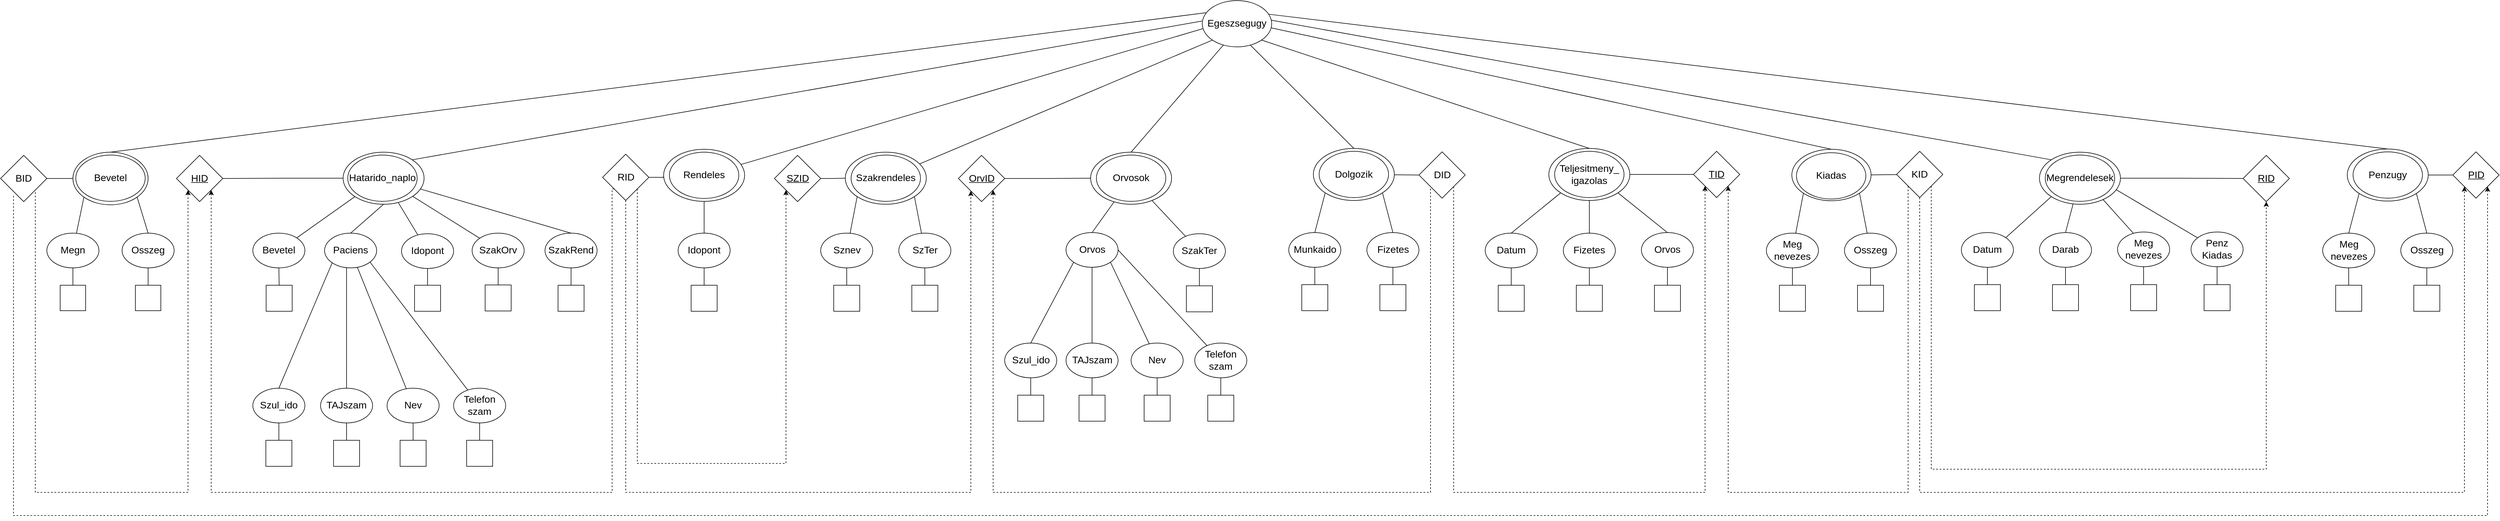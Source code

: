 <mxfile version="20.3.0" type="device"><diagram id="Smz9tntNQR84BxZyddGH" name="1 oldal"><mxGraphModel dx="862" dy="-418" grid="1" gridSize="10" guides="1" tooltips="1" connect="1" arrows="1" fold="1" page="1" pageScale="1" pageWidth="1169" pageHeight="827" math="0" shadow="0"><root><mxCell id="0"/><mxCell id="1" parent="0"/><mxCell id="tDNGY25mIwgMGmnimg-b-38" style="rounded=0;orthogonalLoop=1;jettySize=auto;html=1;exitX=0.052;exitY=0.263;exitDx=0;exitDy=0;fontFamily=Helvetica;fontSize=17;fontColor=default;endArrow=none;endFill=0;entryX=0.5;entryY=0;entryDx=0;entryDy=0;exitPerimeter=0;" parent="1" source="tDNGY25mIwgMGmnimg-b-1" target="tDNGY25mIwgMGmnimg-b-48" edge="1"><mxGeometry relative="1" as="geometry"><mxPoint x="1739" y="2642" as="targetPoint"/></mxGeometry></mxCell><mxCell id="tDNGY25mIwgMGmnimg-b-40" style="rounded=0;orthogonalLoop=1;jettySize=auto;html=1;fontFamily=Helvetica;fontSize=17;fontColor=default;endArrow=none;endFill=0;exitX=0.021;exitY=0.602;exitDx=0;exitDy=0;exitPerimeter=0;" parent="1" source="tDNGY25mIwgMGmnimg-b-1" target="tDNGY25mIwgMGmnimg-b-10" edge="1"><mxGeometry relative="1" as="geometry"><mxPoint x="3290" y="2440" as="sourcePoint"/></mxGeometry></mxCell><mxCell id="tDNGY25mIwgMGmnimg-b-41" style="rounded=0;orthogonalLoop=1;jettySize=auto;html=1;exitX=0;exitY=1;exitDx=0;exitDy=0;fontFamily=Helvetica;fontSize=17;fontColor=default;endArrow=none;endFill=0;" parent="1" source="tDNGY25mIwgMGmnimg-b-1" target="tDNGY25mIwgMGmnimg-b-11" edge="1"><mxGeometry relative="1" as="geometry"/></mxCell><mxCell id="tDNGY25mIwgMGmnimg-b-46" style="rounded=0;orthogonalLoop=1;jettySize=auto;html=1;fontFamily=Helvetica;fontSize=17;fontColor=default;endArrow=none;endFill=0;entryX=0.5;entryY=0;entryDx=0;entryDy=0;exitX=0.667;exitY=0.924;exitDx=0;exitDy=0;exitPerimeter=0;" parent="1" source="tDNGY25mIwgMGmnimg-b-1" target="tDNGY25mIwgMGmnimg-b-44" edge="1"><mxGeometry relative="1" as="geometry"/></mxCell><mxCell id="tDNGY25mIwgMGmnimg-b-50" style="rounded=0;orthogonalLoop=1;jettySize=auto;html=1;exitX=1;exitY=1;exitDx=0;exitDy=0;entryX=0.5;entryY=0;entryDx=0;entryDy=0;fontFamily=Helvetica;fontSize=17;fontColor=default;endArrow=none;endFill=0;" parent="1" source="tDNGY25mIwgMGmnimg-b-1" target="tDNGY25mIwgMGmnimg-b-13" edge="1"><mxGeometry relative="1" as="geometry"/></mxCell><mxCell id="tDNGY25mIwgMGmnimg-b-53" style="rounded=0;orthogonalLoop=1;jettySize=auto;html=1;entryX=0.5;entryY=0;entryDx=0;entryDy=0;fontFamily=Helvetica;fontSize=17;fontColor=default;endArrow=none;endFill=0;exitX=0.997;exitY=0.59;exitDx=0;exitDy=0;exitPerimeter=0;" parent="1" source="tDNGY25mIwgMGmnimg-b-1" target="tDNGY25mIwgMGmnimg-b-51" edge="1"><mxGeometry relative="1" as="geometry"><mxPoint x="3410" y="2440" as="sourcePoint"/></mxGeometry></mxCell><mxCell id="tDNGY25mIwgMGmnimg-b-54" style="rounded=0;orthogonalLoop=1;jettySize=auto;html=1;entryX=0.5;entryY=0;entryDx=0;entryDy=0;fontFamily=Helvetica;fontSize=17;fontColor=default;endArrow=none;endFill=0;exitX=0.949;exitY=0.293;exitDx=0;exitDy=0;exitPerimeter=0;" parent="1" source="tDNGY25mIwgMGmnimg-b-1" target="tDNGY25mIwgMGmnimg-b-14" edge="1"><mxGeometry relative="1" as="geometry"/></mxCell><mxCell id="tDNGY25mIwgMGmnimg-b-1" value="&lt;font style=&quot;font-size: 17px;&quot;&gt;Egeszsegugy&lt;/font&gt;" style="ellipse;whiteSpace=wrap;html=1;" parent="1" vertex="1"><mxGeometry x="3290" y="2390" width="120" height="80" as="geometry"/></mxCell><mxCell id="tDNGY25mIwgMGmnimg-b-16" value="" style="group" parent="1" vertex="1" connectable="0"><mxGeometry x="1804" y="2652" width="140" height="90" as="geometry"/></mxCell><mxCell id="tDNGY25mIwgMGmnimg-b-2" value="&lt;font style=&quot;font-size: 17px;&quot;&gt;Hatarido_naplo&lt;/font&gt;" style="ellipse;whiteSpace=wrap;html=1;" parent="tDNGY25mIwgMGmnimg-b-16" vertex="1"><mxGeometry x="9" y="5" width="120" height="80" as="geometry"/></mxCell><mxCell id="tDNGY25mIwgMGmnimg-b-9" value="" style="ellipse;whiteSpace=wrap;html=1;fontSize=17;fillColor=none;" parent="tDNGY25mIwgMGmnimg-b-16" vertex="1"><mxGeometry x="1" width="140" height="90" as="geometry"/></mxCell><mxCell id="tDNGY25mIwgMGmnimg-b-17" value="" style="group" parent="1" vertex="1" connectable="0"><mxGeometry x="2359" y="2647" width="140" height="90" as="geometry"/></mxCell><mxCell id="tDNGY25mIwgMGmnimg-b-8" value="&lt;font style=&quot;font-size: 17px;&quot;&gt;Rendeles&lt;/font&gt;" style="ellipse;whiteSpace=wrap;html=1;" parent="tDNGY25mIwgMGmnimg-b-17" vertex="1"><mxGeometry x="10" y="5" width="120" height="80" as="geometry"/></mxCell><mxCell id="tDNGY25mIwgMGmnimg-b-10" value="" style="ellipse;whiteSpace=wrap;html=1;fontSize=17;fillColor=none;" parent="tDNGY25mIwgMGmnimg-b-17" vertex="1"><mxGeometry width="140" height="90" as="geometry"/></mxCell><mxCell id="tDNGY25mIwgMGmnimg-b-18" value="" style="group" parent="1" vertex="1" connectable="0"><mxGeometry x="2673" y="2652" width="140" height="90" as="geometry"/></mxCell><mxCell id="tDNGY25mIwgMGmnimg-b-3" value="&lt;font style=&quot;font-size: 17px;&quot;&gt;Szakrendeles&lt;/font&gt;" style="ellipse;whiteSpace=wrap;html=1;" parent="tDNGY25mIwgMGmnimg-b-18" vertex="1"><mxGeometry x="10" y="5" width="120" height="80" as="geometry"/></mxCell><mxCell id="tDNGY25mIwgMGmnimg-b-11" value="" style="ellipse;whiteSpace=wrap;html=1;fontSize=17;fillColor=none;" parent="tDNGY25mIwgMGmnimg-b-18" vertex="1"><mxGeometry width="140" height="90" as="geometry"/></mxCell><mxCell id="tDNGY25mIwgMGmnimg-b-19" value="" style="group" parent="1" vertex="1" connectable="0"><mxGeometry x="3097" y="2652" width="140" height="90" as="geometry"/></mxCell><mxCell id="tDNGY25mIwgMGmnimg-b-4" value="&lt;font style=&quot;font-size: 17px;&quot;&gt;Orvosok&lt;/font&gt;" style="ellipse;whiteSpace=wrap;html=1;" parent="tDNGY25mIwgMGmnimg-b-19" vertex="1"><mxGeometry x="10" y="5" width="120" height="80" as="geometry"/></mxCell><mxCell id="tDNGY25mIwgMGmnimg-b-12" value="" style="ellipse;whiteSpace=wrap;html=1;fontSize=17;fillColor=none;" parent="tDNGY25mIwgMGmnimg-b-19" vertex="1"><mxGeometry width="140" height="90" as="geometry"/></mxCell><mxCell id="tDNGY25mIwgMGmnimg-b-20" value="" style="group" parent="1" vertex="1" connectable="0"><mxGeometry x="3889" y="2645.5" width="140" height="90" as="geometry"/></mxCell><mxCell id="tDNGY25mIwgMGmnimg-b-5" value="&lt;span style=&quot;font-size: 17px;&quot;&gt;Teljesitmeny_&lt;br&gt;igazolas&lt;/span&gt;" style="ellipse;whiteSpace=wrap;html=1;" parent="tDNGY25mIwgMGmnimg-b-20" vertex="1"><mxGeometry x="10" y="5" width="120" height="80" as="geometry"/></mxCell><mxCell id="tDNGY25mIwgMGmnimg-b-13" value="" style="ellipse;whiteSpace=wrap;html=1;fontSize=17;fillColor=none;" parent="tDNGY25mIwgMGmnimg-b-20" vertex="1"><mxGeometry width="140" height="90" as="geometry"/></mxCell><mxCell id="tDNGY25mIwgMGmnimg-b-21" value="" style="group" parent="1" vertex="1" connectable="0"><mxGeometry x="5269" y="2646.5" width="140" height="90" as="geometry"/></mxCell><mxCell id="tDNGY25mIwgMGmnimg-b-6" value="&lt;font style=&quot;font-size: 17px;&quot;&gt;Penzugy&lt;/font&gt;" style="ellipse;whiteSpace=wrap;html=1;" parent="tDNGY25mIwgMGmnimg-b-21" vertex="1"><mxGeometry x="10" y="5" width="120" height="80" as="geometry"/></mxCell><mxCell id="tDNGY25mIwgMGmnimg-b-14" value="" style="ellipse;whiteSpace=wrap;html=1;fontSize=17;fillColor=none;" parent="tDNGY25mIwgMGmnimg-b-21" vertex="1"><mxGeometry width="140" height="90" as="geometry"/></mxCell><mxCell id="tDNGY25mIwgMGmnimg-b-22" value="" style="group" parent="1" vertex="1" connectable="0"><mxGeometry x="4737" y="2652" width="140" height="90" as="geometry"/></mxCell><mxCell id="tDNGY25mIwgMGmnimg-b-7" value="&lt;font style=&quot;font-size: 17px;&quot;&gt;Megrendelesek&lt;br&gt;&lt;/font&gt;" style="ellipse;whiteSpace=wrap;html=1;" parent="tDNGY25mIwgMGmnimg-b-22" vertex="1"><mxGeometry x="10" y="5" width="120" height="80" as="geometry"/></mxCell><mxCell id="tDNGY25mIwgMGmnimg-b-15" value="" style="ellipse;whiteSpace=wrap;html=1;fontSize=17;fillColor=none;" parent="tDNGY25mIwgMGmnimg-b-22" vertex="1"><mxGeometry width="140" height="90" as="geometry"/></mxCell><mxCell id="tDNGY25mIwgMGmnimg-b-45" value="" style="group" parent="1" vertex="1" connectable="0"><mxGeometry x="3482" y="2645.5" width="140" height="90" as="geometry"/></mxCell><mxCell id="tDNGY25mIwgMGmnimg-b-33" value="&lt;font style=&quot;font-size: 17px;&quot;&gt;Dolgozik&lt;/font&gt;" style="ellipse;whiteSpace=wrap;html=1;" parent="tDNGY25mIwgMGmnimg-b-45" vertex="1"><mxGeometry x="10" y="5" width="120" height="80" as="geometry"/></mxCell><mxCell id="tDNGY25mIwgMGmnimg-b-44" value="" style="ellipse;whiteSpace=wrap;html=1;strokeColor=default;fontFamily=Helvetica;fontSize=17;fontColor=default;fillColor=none;" parent="tDNGY25mIwgMGmnimg-b-45" vertex="1"><mxGeometry width="140" height="90" as="geometry"/></mxCell><mxCell id="tDNGY25mIwgMGmnimg-b-77" style="edgeStyle=orthogonalEdgeStyle;rounded=0;orthogonalLoop=1;jettySize=auto;html=1;exitX=0.5;exitY=1;exitDx=0;exitDy=0;fontFamily=Helvetica;fontSize=17;fontColor=default;endArrow=none;endFill=0;" parent="1" source="tDNGY25mIwgMGmnimg-b-47" target="tDNGY25mIwgMGmnimg-b-75" edge="1"><mxGeometry relative="1" as="geometry"/></mxCell><mxCell id="tDNGY25mIwgMGmnimg-b-47" value="&lt;font style=&quot;font-size: 17px;&quot;&gt;Osszeg&lt;br&gt;&lt;/font&gt;" style="ellipse;whiteSpace=wrap;html=1;" parent="1" vertex="1"><mxGeometry x="1423" y="2792" width="90" height="60" as="geometry"/></mxCell><mxCell id="tDNGY25mIwgMGmnimg-b-49" value="" style="group" parent="1" vertex="1" connectable="0"><mxGeometry x="1338" y="2652" width="130" height="91" as="geometry"/></mxCell><mxCell id="tDNGY25mIwgMGmnimg-b-35" value="&lt;font style=&quot;font-size: 17px;&quot;&gt;Bevetel&lt;/font&gt;" style="ellipse;whiteSpace=wrap;html=1;" parent="tDNGY25mIwgMGmnimg-b-49" vertex="1"><mxGeometry x="5" y="5" width="120" height="80" as="geometry"/></mxCell><mxCell id="tDNGY25mIwgMGmnimg-b-48" value="" style="ellipse;whiteSpace=wrap;html=1;strokeColor=default;fontFamily=Helvetica;fontSize=17;fontColor=default;fillColor=none;" parent="tDNGY25mIwgMGmnimg-b-49" vertex="1"><mxGeometry width="130" height="91" as="geometry"/></mxCell><mxCell id="tDNGY25mIwgMGmnimg-b-52" value="" style="group" parent="1" vertex="1" connectable="0"><mxGeometry x="4309" y="2647" width="137" height="89" as="geometry"/></mxCell><mxCell id="tDNGY25mIwgMGmnimg-b-34" value="&lt;font style=&quot;font-size: 17px;&quot;&gt;Kiadas&lt;/font&gt;" style="ellipse;whiteSpace=wrap;html=1;" parent="tDNGY25mIwgMGmnimg-b-52" vertex="1"><mxGeometry x="8" y="6" width="120" height="80" as="geometry"/></mxCell><mxCell id="tDNGY25mIwgMGmnimg-b-51" value="" style="ellipse;whiteSpace=wrap;html=1;strokeColor=default;fontFamily=Helvetica;fontSize=17;fontColor=default;fillColor=none;" parent="tDNGY25mIwgMGmnimg-b-52" vertex="1"><mxGeometry width="137" height="89" as="geometry"/></mxCell><mxCell id="tDNGY25mIwgMGmnimg-b-76" style="edgeStyle=orthogonalEdgeStyle;rounded=0;orthogonalLoop=1;jettySize=auto;html=1;exitX=0.5;exitY=1;exitDx=0;exitDy=0;entryX=0.5;entryY=0;entryDx=0;entryDy=0;fontFamily=Helvetica;fontSize=17;fontColor=default;endArrow=none;endFill=0;" parent="1" source="tDNGY25mIwgMGmnimg-b-56" target="tDNGY25mIwgMGmnimg-b-74" edge="1"><mxGeometry relative="1" as="geometry"/></mxCell><mxCell id="tDNGY25mIwgMGmnimg-b-56" value="&lt;font style=&quot;font-size: 17px;&quot;&gt;Megn&lt;br&gt;&lt;/font&gt;" style="ellipse;whiteSpace=wrap;html=1;" parent="1" vertex="1"><mxGeometry x="1293" y="2792" width="90" height="60" as="geometry"/></mxCell><mxCell id="tDNGY25mIwgMGmnimg-b-221" style="edgeStyle=orthogonalEdgeStyle;rounded=0;orthogonalLoop=1;jettySize=auto;html=1;exitX=0.279;exitY=0.873;exitDx=0;exitDy=0;entryX=1;entryY=1;entryDx=0;entryDy=0;dashed=1;fontFamily=Helvetica;fontSize=17;fontColor=default;endArrow=classic;endFill=1;exitPerimeter=0;" parent="1" source="tDNGY25mIwgMGmnimg-b-58" target="tDNGY25mIwgMGmnimg-b-217" edge="1"><mxGeometry relative="1" as="geometry"><Array as="points"><mxPoint x="1235" y="3280"/><mxPoint x="5512" y="3280"/></Array></mxGeometry></mxCell><mxCell id="tDNGY25mIwgMGmnimg-b-58" value="BID" style="rhombus;whiteSpace=wrap;html=1;strokeColor=default;fontFamily=Helvetica;fontSize=17;fontColor=default;fillColor=default;" parent="1" vertex="1"><mxGeometry x="1213" y="2657.5" width="80" height="80" as="geometry"/></mxCell><mxCell id="tDNGY25mIwgMGmnimg-b-59" style="edgeStyle=orthogonalEdgeStyle;rounded=0;orthogonalLoop=1;jettySize=auto;html=1;exitX=0;exitY=0.5;exitDx=0;exitDy=0;entryX=1;entryY=0.5;entryDx=0;entryDy=0;fontFamily=Helvetica;fontSize=17;fontColor=default;endArrow=none;endFill=0;" parent="1" source="tDNGY25mIwgMGmnimg-b-48" target="tDNGY25mIwgMGmnimg-b-58" edge="1"><mxGeometry relative="1" as="geometry"/></mxCell><mxCell id="tDNGY25mIwgMGmnimg-b-60" style="rounded=0;orthogonalLoop=1;jettySize=auto;html=1;exitX=0;exitY=1;exitDx=0;exitDy=0;fontFamily=Helvetica;fontSize=17;fontColor=default;endArrow=none;endFill=0;" parent="1" source="tDNGY25mIwgMGmnimg-b-48" target="tDNGY25mIwgMGmnimg-b-56" edge="1"><mxGeometry relative="1" as="geometry"/></mxCell><mxCell id="tDNGY25mIwgMGmnimg-b-224" style="edgeStyle=orthogonalEdgeStyle;rounded=0;orthogonalLoop=1;jettySize=auto;html=1;exitX=1;exitY=1;exitDx=0;exitDy=0;entryX=0;entryY=1;entryDx=0;entryDy=0;dashed=1;fontFamily=Helvetica;fontSize=17;fontColor=default;endArrow=none;endFill=0;startArrow=classic;startFill=1;" parent="1" source="tDNGY25mIwgMGmnimg-b-62" target="tDNGY25mIwgMGmnimg-b-103" edge="1"><mxGeometry relative="1" as="geometry"><Array as="points"><mxPoint x="1577" y="3240"/><mxPoint x="2270" y="3240"/><mxPoint x="2270" y="2716"/></Array></mxGeometry></mxCell><mxCell id="tDNGY25mIwgMGmnimg-b-228" style="edgeStyle=orthogonalEdgeStyle;rounded=0;orthogonalLoop=1;jettySize=auto;html=1;exitX=0;exitY=1;exitDx=0;exitDy=0;entryX=1;entryY=1;entryDx=0;entryDy=0;dashed=1;fontFamily=Helvetica;fontSize=17;fontColor=default;endArrow=none;endFill=0;startArrow=classic;startFill=1;" parent="1" source="tDNGY25mIwgMGmnimg-b-62" target="tDNGY25mIwgMGmnimg-b-58" edge="1"><mxGeometry relative="1" as="geometry"><Array as="points"><mxPoint x="1537" y="3240"/><mxPoint x="1273" y="3240"/></Array></mxGeometry></mxCell><mxCell id="tDNGY25mIwgMGmnimg-b-62" value="&lt;u&gt;HID&lt;/u&gt;" style="rhombus;whiteSpace=wrap;html=1;strokeColor=default;fontFamily=Helvetica;fontSize=17;fontColor=default;fillColor=default;" parent="1" vertex="1"><mxGeometry x="1517" y="2657.5" width="80" height="80" as="geometry"/></mxCell><mxCell id="tDNGY25mIwgMGmnimg-b-63" style="edgeStyle=orthogonalEdgeStyle;rounded=0;orthogonalLoop=1;jettySize=auto;html=1;exitX=0;exitY=0.5;exitDx=0;exitDy=0;entryX=1;entryY=0.5;entryDx=0;entryDy=0;fontFamily=Helvetica;fontSize=17;fontColor=default;endArrow=none;endFill=0;" parent="1" source="tDNGY25mIwgMGmnimg-b-9" target="tDNGY25mIwgMGmnimg-b-62" edge="1"><mxGeometry relative="1" as="geometry"/></mxCell><mxCell id="tDNGY25mIwgMGmnimg-b-79" style="edgeStyle=orthogonalEdgeStyle;rounded=0;orthogonalLoop=1;jettySize=auto;html=1;exitX=0.5;exitY=1;exitDx=0;exitDy=0;entryX=0.5;entryY=0;entryDx=0;entryDy=0;fontFamily=Helvetica;fontSize=17;fontColor=default;endArrow=none;endFill=0;" parent="1" source="tDNGY25mIwgMGmnimg-b-64" target="tDNGY25mIwgMGmnimg-b-78" edge="1"><mxGeometry relative="1" as="geometry"/></mxCell><mxCell id="tDNGY25mIwgMGmnimg-b-64" value="&lt;font style=&quot;font-size: 17px;&quot;&gt;Bevetel&lt;br&gt;&lt;/font&gt;" style="ellipse;whiteSpace=wrap;html=1;" parent="1" vertex="1"><mxGeometry x="1649" y="2792" width="90" height="60" as="geometry"/></mxCell><mxCell id="tDNGY25mIwgMGmnimg-b-81" style="rounded=0;orthogonalLoop=1;jettySize=auto;html=1;exitX=0;exitY=1;exitDx=0;exitDy=0;entryX=0.5;entryY=0;entryDx=0;entryDy=0;fontFamily=Helvetica;fontSize=17;fontColor=default;endArrow=none;endFill=0;" parent="1" source="tDNGY25mIwgMGmnimg-b-65" target="tDNGY25mIwgMGmnimg-b-80" edge="1"><mxGeometry relative="1" as="geometry"/></mxCell><mxCell id="tDNGY25mIwgMGmnimg-b-83" style="rounded=0;orthogonalLoop=1;jettySize=auto;html=1;exitX=0.422;exitY=0.977;exitDx=0;exitDy=0;fontFamily=Helvetica;fontSize=17;fontColor=default;endArrow=none;endFill=0;exitPerimeter=0;" parent="1" source="tDNGY25mIwgMGmnimg-b-65" target="tDNGY25mIwgMGmnimg-b-82" edge="1"><mxGeometry relative="1" as="geometry"/></mxCell><mxCell id="tDNGY25mIwgMGmnimg-b-85" style="rounded=0;orthogonalLoop=1;jettySize=auto;html=1;fontFamily=Helvetica;fontSize=17;fontColor=default;endArrow=none;endFill=0;" parent="1" source="tDNGY25mIwgMGmnimg-b-65" target="tDNGY25mIwgMGmnimg-b-84" edge="1"><mxGeometry relative="1" as="geometry"/></mxCell><mxCell id="tDNGY25mIwgMGmnimg-b-87" style="rounded=0;orthogonalLoop=1;jettySize=auto;html=1;fontFamily=Helvetica;fontSize=17;fontColor=default;endArrow=none;endFill=0;" parent="1" target="tDNGY25mIwgMGmnimg-b-86" edge="1"><mxGeometry relative="1" as="geometry"><mxPoint x="1850" y="2840" as="sourcePoint"/></mxGeometry></mxCell><mxCell id="tDNGY25mIwgMGmnimg-b-65" value="&lt;font style=&quot;font-size: 17px;&quot;&gt;Paciens&lt;br&gt;&lt;/font&gt;" style="ellipse;whiteSpace=wrap;html=1;" parent="1" vertex="1"><mxGeometry x="1773" y="2792" width="90" height="60" as="geometry"/></mxCell><mxCell id="tDNGY25mIwgMGmnimg-b-66" value="&lt;font style=&quot;font-size: 17px;&quot;&gt;SzakRend&lt;br&gt;&lt;/font&gt;" style="ellipse;whiteSpace=wrap;html=1;" parent="1" vertex="1"><mxGeometry x="2154" y="2792" width="90" height="60" as="geometry"/></mxCell><mxCell id="tDNGY25mIwgMGmnimg-b-67" value="&lt;font style=&quot;font-size: 17px;&quot;&gt;Idopont&lt;br&gt;&lt;/font&gt;" style="ellipse;whiteSpace=wrap;html=1;" parent="1" vertex="1"><mxGeometry x="1906" y="2793" width="90" height="60" as="geometry"/></mxCell><mxCell id="tDNGY25mIwgMGmnimg-b-68" value="&lt;font style=&quot;font-size: 17px;&quot;&gt;SzakOrv&lt;br&gt;&lt;/font&gt;" style="ellipse;whiteSpace=wrap;html=1;" parent="1" vertex="1"><mxGeometry x="2028" y="2792" width="90" height="60" as="geometry"/></mxCell><mxCell id="tDNGY25mIwgMGmnimg-b-69" style="rounded=0;orthogonalLoop=1;jettySize=auto;html=1;exitX=0;exitY=1;exitDx=0;exitDy=0;fontFamily=Helvetica;fontSize=17;fontColor=default;endArrow=none;endFill=0;" parent="1" source="tDNGY25mIwgMGmnimg-b-9" target="tDNGY25mIwgMGmnimg-b-64" edge="1"><mxGeometry relative="1" as="geometry"/></mxCell><mxCell id="tDNGY25mIwgMGmnimg-b-70" style="rounded=0;orthogonalLoop=1;jettySize=auto;html=1;exitX=0.5;exitY=1;exitDx=0;exitDy=0;entryX=0.5;entryY=0;entryDx=0;entryDy=0;fontFamily=Helvetica;fontSize=17;fontColor=default;endArrow=none;endFill=0;" parent="1" source="tDNGY25mIwgMGmnimg-b-9" target="tDNGY25mIwgMGmnimg-b-65" edge="1"><mxGeometry relative="1" as="geometry"/></mxCell><mxCell id="tDNGY25mIwgMGmnimg-b-71" style="rounded=0;orthogonalLoop=1;jettySize=auto;html=1;fontFamily=Helvetica;fontSize=17;fontColor=default;endArrow=none;endFill=0;" parent="1" source="tDNGY25mIwgMGmnimg-b-9" target="tDNGY25mIwgMGmnimg-b-67" edge="1"><mxGeometry relative="1" as="geometry"><mxPoint x="1930" y="2790" as="targetPoint"/></mxGeometry></mxCell><mxCell id="tDNGY25mIwgMGmnimg-b-72" style="rounded=0;orthogonalLoop=1;jettySize=auto;html=1;entryX=0;entryY=0;entryDx=0;entryDy=0;fontFamily=Helvetica;fontSize=17;fontColor=default;endArrow=none;endFill=0;" parent="1" source="tDNGY25mIwgMGmnimg-b-9" target="tDNGY25mIwgMGmnimg-b-68" edge="1"><mxGeometry relative="1" as="geometry"><mxPoint x="1940" y="2720" as="sourcePoint"/></mxGeometry></mxCell><mxCell id="tDNGY25mIwgMGmnimg-b-73" style="rounded=0;orthogonalLoop=1;jettySize=auto;html=1;entryX=0.5;entryY=0;entryDx=0;entryDy=0;fontFamily=Helvetica;fontSize=17;fontColor=default;endArrow=none;endFill=0;" parent="1" source="tDNGY25mIwgMGmnimg-b-9" target="tDNGY25mIwgMGmnimg-b-66" edge="1"><mxGeometry relative="1" as="geometry"/></mxCell><mxCell id="tDNGY25mIwgMGmnimg-b-74" value="" style="whiteSpace=wrap;html=1;aspect=fixed;strokeColor=default;fontFamily=Helvetica;fontSize=17;fontColor=default;fillColor=default;" parent="1" vertex="1"><mxGeometry x="1316" y="2882" width="44" height="44" as="geometry"/></mxCell><mxCell id="tDNGY25mIwgMGmnimg-b-75" value="" style="whiteSpace=wrap;html=1;aspect=fixed;strokeColor=default;fontFamily=Helvetica;fontSize=17;fontColor=default;fillColor=default;" parent="1" vertex="1"><mxGeometry x="1446" y="2882" width="44" height="44" as="geometry"/></mxCell><mxCell id="tDNGY25mIwgMGmnimg-b-78" value="" style="whiteSpace=wrap;html=1;aspect=fixed;strokeColor=default;fontFamily=Helvetica;fontSize=17;fontColor=default;fillColor=default;" parent="1" vertex="1"><mxGeometry x="1672" y="2882" width="45" height="45" as="geometry"/></mxCell><mxCell id="tDNGY25mIwgMGmnimg-b-89" style="edgeStyle=orthogonalEdgeStyle;rounded=0;orthogonalLoop=1;jettySize=auto;html=1;exitX=0.5;exitY=1;exitDx=0;exitDy=0;fontFamily=Helvetica;fontSize=17;fontColor=default;endArrow=none;endFill=0;" parent="1" source="tDNGY25mIwgMGmnimg-b-80" target="tDNGY25mIwgMGmnimg-b-88" edge="1"><mxGeometry relative="1" as="geometry"/></mxCell><mxCell id="tDNGY25mIwgMGmnimg-b-80" value="&lt;font style=&quot;font-size: 17px;&quot;&gt;Szul_ido&lt;br&gt;&lt;/font&gt;" style="ellipse;whiteSpace=wrap;html=1;" parent="1" vertex="1"><mxGeometry x="1649" y="3060" width="90" height="60" as="geometry"/></mxCell><mxCell id="tDNGY25mIwgMGmnimg-b-91" style="edgeStyle=orthogonalEdgeStyle;rounded=0;orthogonalLoop=1;jettySize=auto;html=1;exitX=0.5;exitY=1;exitDx=0;exitDy=0;entryX=0.5;entryY=0;entryDx=0;entryDy=0;fontFamily=Helvetica;fontSize=17;fontColor=default;endArrow=none;endFill=0;" parent="1" source="tDNGY25mIwgMGmnimg-b-82" target="tDNGY25mIwgMGmnimg-b-90" edge="1"><mxGeometry relative="1" as="geometry"/></mxCell><mxCell id="tDNGY25mIwgMGmnimg-b-82" value="&lt;font style=&quot;font-size: 17px;&quot;&gt;TAJszam&lt;br&gt;&lt;/font&gt;" style="ellipse;whiteSpace=wrap;html=1;" parent="1" vertex="1"><mxGeometry x="1766" y="3060" width="90" height="60" as="geometry"/></mxCell><mxCell id="tDNGY25mIwgMGmnimg-b-84" value="&lt;font style=&quot;font-size: 17px;&quot;&gt;Nev&lt;br&gt;&lt;/font&gt;" style="ellipse;whiteSpace=wrap;html=1;" parent="1" vertex="1"><mxGeometry x="1881" y="3060" width="90" height="60" as="geometry"/></mxCell><mxCell id="tDNGY25mIwgMGmnimg-b-86" value="&lt;font style=&quot;font-size: 17px;&quot;&gt;Telefon&lt;br&gt;szam&lt;br&gt;&lt;/font&gt;" style="ellipse;whiteSpace=wrap;html=1;" parent="1" vertex="1"><mxGeometry x="1996" y="3060" width="90" height="60" as="geometry"/></mxCell><mxCell id="tDNGY25mIwgMGmnimg-b-88" value="" style="whiteSpace=wrap;html=1;aspect=fixed;strokeColor=default;fontFamily=Helvetica;fontSize=17;fontColor=default;fillColor=default;" parent="1" vertex="1"><mxGeometry x="1671.5" y="3150" width="45" height="45" as="geometry"/></mxCell><mxCell id="tDNGY25mIwgMGmnimg-b-90" value="" style="whiteSpace=wrap;html=1;aspect=fixed;strokeColor=default;fontFamily=Helvetica;fontSize=17;fontColor=default;fillColor=default;" parent="1" vertex="1"><mxGeometry x="1788.5" y="3150" width="45" height="45" as="geometry"/></mxCell><mxCell id="tDNGY25mIwgMGmnimg-b-93" style="edgeStyle=orthogonalEdgeStyle;rounded=0;orthogonalLoop=1;jettySize=auto;html=1;entryX=0.5;entryY=1;entryDx=0;entryDy=0;fontFamily=Helvetica;fontSize=17;fontColor=default;endArrow=none;endFill=0;" parent="1" source="tDNGY25mIwgMGmnimg-b-92" target="tDNGY25mIwgMGmnimg-b-84" edge="1"><mxGeometry relative="1" as="geometry"/></mxCell><mxCell id="tDNGY25mIwgMGmnimg-b-92" value="" style="whiteSpace=wrap;html=1;aspect=fixed;strokeColor=default;fontFamily=Helvetica;fontSize=17;fontColor=default;fillColor=default;" parent="1" vertex="1"><mxGeometry x="1903.5" y="3150" width="45" height="45" as="geometry"/></mxCell><mxCell id="tDNGY25mIwgMGmnimg-b-95" style="edgeStyle=orthogonalEdgeStyle;rounded=0;orthogonalLoop=1;jettySize=auto;html=1;entryX=0.5;entryY=1;entryDx=0;entryDy=0;fontFamily=Helvetica;fontSize=17;fontColor=default;endArrow=none;endFill=0;" parent="1" source="tDNGY25mIwgMGmnimg-b-94" target="tDNGY25mIwgMGmnimg-b-86" edge="1"><mxGeometry relative="1" as="geometry"/></mxCell><mxCell id="tDNGY25mIwgMGmnimg-b-94" value="" style="whiteSpace=wrap;html=1;aspect=fixed;strokeColor=default;fontFamily=Helvetica;fontSize=17;fontColor=default;fillColor=default;" parent="1" vertex="1"><mxGeometry x="2018.5" y="3150" width="45" height="45" as="geometry"/></mxCell><mxCell id="tDNGY25mIwgMGmnimg-b-97" style="edgeStyle=orthogonalEdgeStyle;rounded=0;orthogonalLoop=1;jettySize=auto;html=1;fontFamily=Helvetica;fontSize=17;fontColor=default;endArrow=none;endFill=0;" parent="1" source="tDNGY25mIwgMGmnimg-b-96" target="tDNGY25mIwgMGmnimg-b-67" edge="1"><mxGeometry relative="1" as="geometry"/></mxCell><mxCell id="tDNGY25mIwgMGmnimg-b-96" value="" style="whiteSpace=wrap;html=1;aspect=fixed;strokeColor=default;fontFamily=Helvetica;fontSize=17;fontColor=default;fillColor=default;" parent="1" vertex="1"><mxGeometry x="1928.5" y="2882" width="45" height="45" as="geometry"/></mxCell><mxCell id="tDNGY25mIwgMGmnimg-b-99" style="edgeStyle=orthogonalEdgeStyle;rounded=0;orthogonalLoop=1;jettySize=auto;html=1;fontFamily=Helvetica;fontSize=17;fontColor=default;endArrow=none;endFill=0;" parent="1" source="tDNGY25mIwgMGmnimg-b-98" target="tDNGY25mIwgMGmnimg-b-68" edge="1"><mxGeometry relative="1" as="geometry"/></mxCell><mxCell id="tDNGY25mIwgMGmnimg-b-98" value="" style="whiteSpace=wrap;html=1;aspect=fixed;strokeColor=default;fontFamily=Helvetica;fontSize=17;fontColor=default;fillColor=default;" parent="1" vertex="1"><mxGeometry x="2050.5" y="2881.5" width="45" height="45" as="geometry"/></mxCell><mxCell id="tDNGY25mIwgMGmnimg-b-101" style="edgeStyle=orthogonalEdgeStyle;rounded=0;orthogonalLoop=1;jettySize=auto;html=1;fontFamily=Helvetica;fontSize=17;fontColor=default;endArrow=none;endFill=0;" parent="1" source="tDNGY25mIwgMGmnimg-b-100" target="tDNGY25mIwgMGmnimg-b-66" edge="1"><mxGeometry relative="1" as="geometry"/></mxCell><mxCell id="tDNGY25mIwgMGmnimg-b-100" value="" style="whiteSpace=wrap;html=1;aspect=fixed;strokeColor=default;fontFamily=Helvetica;fontSize=17;fontColor=default;fillColor=default;" parent="1" vertex="1"><mxGeometry x="2176.5" y="2882" width="45" height="45" as="geometry"/></mxCell><mxCell id="tDNGY25mIwgMGmnimg-b-106" style="edgeStyle=orthogonalEdgeStyle;rounded=0;orthogonalLoop=1;jettySize=auto;html=1;exitX=1;exitY=0.5;exitDx=0;exitDy=0;entryX=0;entryY=0.5;entryDx=0;entryDy=0;fontFamily=Helvetica;fontSize=17;fontColor=default;endArrow=none;endFill=0;" parent="1" source="tDNGY25mIwgMGmnimg-b-103" target="tDNGY25mIwgMGmnimg-b-10" edge="1"><mxGeometry relative="1" as="geometry"/></mxCell><mxCell id="tDNGY25mIwgMGmnimg-b-225" style="edgeStyle=orthogonalEdgeStyle;rounded=0;orthogonalLoop=1;jettySize=auto;html=1;exitX=1;exitY=1;exitDx=0;exitDy=0;entryX=0;entryY=1;entryDx=0;entryDy=0;dashed=1;fontFamily=Helvetica;fontSize=17;fontColor=default;endArrow=classic;endFill=1;" parent="1" source="tDNGY25mIwgMGmnimg-b-103" target="tDNGY25mIwgMGmnimg-b-109" edge="1"><mxGeometry relative="1" as="geometry"><Array as="points"><mxPoint x="2314" y="3190"/><mxPoint x="2571" y="3190"/></Array></mxGeometry></mxCell><mxCell id="tDNGY25mIwgMGmnimg-b-231" style="edgeStyle=orthogonalEdgeStyle;rounded=0;orthogonalLoop=1;jettySize=auto;html=1;exitX=0.5;exitY=1;exitDx=0;exitDy=0;dashed=1;fontFamily=Helvetica;fontSize=17;fontColor=default;startArrow=none;startFill=0;endArrow=classic;endFill=1;" parent="1" source="tDNGY25mIwgMGmnimg-b-103" target="tDNGY25mIwgMGmnimg-b-124" edge="1"><mxGeometry relative="1" as="geometry"><Array as="points"><mxPoint x="2294" y="3240"/><mxPoint x="2890" y="3240"/></Array><mxPoint x="2890" y="2730" as="targetPoint"/></mxGeometry></mxCell><mxCell id="tDNGY25mIwgMGmnimg-b-103" value="RID" style="rhombus;whiteSpace=wrap;html=1;strokeColor=default;fontFamily=Helvetica;fontSize=17;fontColor=default;fillColor=default;" parent="1" vertex="1"><mxGeometry x="2253.5" y="2655.5" width="80" height="80" as="geometry"/></mxCell><mxCell id="tDNGY25mIwgMGmnimg-b-108" style="edgeStyle=orthogonalEdgeStyle;rounded=0;orthogonalLoop=1;jettySize=auto;html=1;entryX=0.5;entryY=1;entryDx=0;entryDy=0;fontFamily=Helvetica;fontSize=17;fontColor=default;endArrow=none;endFill=0;" parent="1" source="tDNGY25mIwgMGmnimg-b-107" target="tDNGY25mIwgMGmnimg-b-10" edge="1"><mxGeometry relative="1" as="geometry"/></mxCell><mxCell id="tDNGY25mIwgMGmnimg-b-107" value="&lt;font style=&quot;font-size: 17px;&quot;&gt;Idopont&lt;br&gt;&lt;/font&gt;" style="ellipse;whiteSpace=wrap;html=1;" parent="1" vertex="1"><mxGeometry x="2384" y="2792" width="90" height="60" as="geometry"/></mxCell><mxCell id="tDNGY25mIwgMGmnimg-b-110" style="edgeStyle=orthogonalEdgeStyle;rounded=0;orthogonalLoop=1;jettySize=auto;html=1;exitX=1;exitY=0.5;exitDx=0;exitDy=0;fontFamily=Helvetica;fontSize=17;fontColor=default;endArrow=none;endFill=0;" parent="1" source="tDNGY25mIwgMGmnimg-b-109" target="tDNGY25mIwgMGmnimg-b-11" edge="1"><mxGeometry relative="1" as="geometry"/></mxCell><mxCell id="tDNGY25mIwgMGmnimg-b-109" value="&lt;u&gt;SZID&lt;/u&gt;" style="rhombus;whiteSpace=wrap;html=1;strokeColor=default;fontFamily=Helvetica;fontSize=17;fontColor=default;fillColor=default;" parent="1" vertex="1"><mxGeometry x="2550.5" y="2657.5" width="80" height="80" as="geometry"/></mxCell><mxCell id="tDNGY25mIwgMGmnimg-b-112" style="edgeStyle=orthogonalEdgeStyle;rounded=0;orthogonalLoop=1;jettySize=auto;html=1;fontFamily=Helvetica;fontSize=17;fontColor=default;endArrow=none;endFill=0;" parent="1" source="tDNGY25mIwgMGmnimg-b-111" target="tDNGY25mIwgMGmnimg-b-107" edge="1"><mxGeometry relative="1" as="geometry"/></mxCell><mxCell id="tDNGY25mIwgMGmnimg-b-111" value="" style="whiteSpace=wrap;html=1;aspect=fixed;strokeColor=default;fontFamily=Helvetica;fontSize=17;fontColor=default;fillColor=default;" parent="1" vertex="1"><mxGeometry x="2406.5" y="2882" width="45" height="45" as="geometry"/></mxCell><mxCell id="tDNGY25mIwgMGmnimg-b-113" value="&lt;font style=&quot;font-size: 17px;&quot;&gt;Sznev&lt;br&gt;&lt;/font&gt;" style="ellipse;whiteSpace=wrap;html=1;" parent="1" vertex="1"><mxGeometry x="2630.5" y="2792" width="90" height="60" as="geometry"/></mxCell><mxCell id="tDNGY25mIwgMGmnimg-b-114" style="edgeStyle=orthogonalEdgeStyle;rounded=0;orthogonalLoop=1;jettySize=auto;html=1;fontFamily=Helvetica;fontSize=17;fontColor=default;endArrow=none;endFill=0;" parent="1" source="tDNGY25mIwgMGmnimg-b-115" target="tDNGY25mIwgMGmnimg-b-113" edge="1"><mxGeometry relative="1" as="geometry"/></mxCell><mxCell id="tDNGY25mIwgMGmnimg-b-115" value="" style="whiteSpace=wrap;html=1;aspect=fixed;strokeColor=default;fontFamily=Helvetica;fontSize=17;fontColor=default;fillColor=default;" parent="1" vertex="1"><mxGeometry x="2653" y="2882" width="45" height="45" as="geometry"/></mxCell><mxCell id="tDNGY25mIwgMGmnimg-b-116" value="&lt;font style=&quot;font-size: 17px;&quot;&gt;SzTer&lt;br&gt;&lt;/font&gt;" style="ellipse;whiteSpace=wrap;html=1;" parent="1" vertex="1"><mxGeometry x="2765.5" y="2792" width="90" height="60" as="geometry"/></mxCell><mxCell id="tDNGY25mIwgMGmnimg-b-117" style="edgeStyle=orthogonalEdgeStyle;rounded=0;orthogonalLoop=1;jettySize=auto;html=1;fontFamily=Helvetica;fontSize=17;fontColor=default;endArrow=none;endFill=0;" parent="1" source="tDNGY25mIwgMGmnimg-b-118" target="tDNGY25mIwgMGmnimg-b-116" edge="1"><mxGeometry relative="1" as="geometry"/></mxCell><mxCell id="tDNGY25mIwgMGmnimg-b-118" value="" style="whiteSpace=wrap;html=1;aspect=fixed;strokeColor=default;fontFamily=Helvetica;fontSize=17;fontColor=default;fillColor=default;" parent="1" vertex="1"><mxGeometry x="2788" y="2882" width="45" height="45" as="geometry"/></mxCell><mxCell id="tDNGY25mIwgMGmnimg-b-122" style="rounded=0;orthogonalLoop=1;jettySize=auto;html=1;exitX=0;exitY=1;exitDx=0;exitDy=0;fontFamily=Helvetica;fontSize=17;fontColor=default;endArrow=none;endFill=0;" parent="1" source="tDNGY25mIwgMGmnimg-b-11" target="tDNGY25mIwgMGmnimg-b-113" edge="1"><mxGeometry relative="1" as="geometry"/></mxCell><mxCell id="tDNGY25mIwgMGmnimg-b-123" style="rounded=0;orthogonalLoop=1;jettySize=auto;html=1;exitX=1;exitY=1;exitDx=0;exitDy=0;fontFamily=Helvetica;fontSize=17;fontColor=default;endArrow=none;endFill=0;" parent="1" source="tDNGY25mIwgMGmnimg-b-11" target="tDNGY25mIwgMGmnimg-b-116" edge="1"><mxGeometry relative="1" as="geometry"/></mxCell><mxCell id="tDNGY25mIwgMGmnimg-b-126" style="edgeStyle=orthogonalEdgeStyle;rounded=0;orthogonalLoop=1;jettySize=auto;html=1;entryX=0;entryY=0.5;entryDx=0;entryDy=0;fontFamily=Helvetica;fontSize=17;fontColor=default;endArrow=none;endFill=0;" parent="1" source="tDNGY25mIwgMGmnimg-b-124" target="tDNGY25mIwgMGmnimg-b-12" edge="1"><mxGeometry relative="1" as="geometry"/></mxCell><mxCell id="tDNGY25mIwgMGmnimg-b-226" style="edgeStyle=orthogonalEdgeStyle;rounded=0;orthogonalLoop=1;jettySize=auto;html=1;exitX=1;exitY=1;exitDx=0;exitDy=0;entryX=0;entryY=1;entryDx=0;entryDy=0;dashed=1;fontFamily=Helvetica;fontSize=17;fontColor=default;endArrow=none;endFill=0;startArrow=classic;startFill=1;" parent="1" source="tDNGY25mIwgMGmnimg-b-124" target="tDNGY25mIwgMGmnimg-b-154" edge="1"><mxGeometry relative="1" as="geometry"><Array as="points"><mxPoint x="2929" y="3240"/><mxPoint x="3685" y="3240"/></Array></mxGeometry></mxCell><mxCell id="tDNGY25mIwgMGmnimg-b-124" value="&lt;u&gt;OrvID&lt;/u&gt;" style="rhombus;whiteSpace=wrap;html=1;strokeColor=default;fontFamily=Helvetica;fontSize=17;fontColor=default;fillColor=default;" parent="1" vertex="1"><mxGeometry x="2868.5" y="2657.5" width="80" height="80" as="geometry"/></mxCell><mxCell id="tDNGY25mIwgMGmnimg-b-148" style="rounded=0;orthogonalLoop=1;jettySize=auto;html=1;exitX=0.5;exitY=1;exitDx=0;exitDy=0;fontFamily=Helvetica;fontSize=17;fontColor=default;endArrow=none;endFill=0;" parent="1" source="tDNGY25mIwgMGmnimg-b-127" target="tDNGY25mIwgMGmnimg-b-138" edge="1"><mxGeometry relative="1" as="geometry"/></mxCell><mxCell id="tDNGY25mIwgMGmnimg-b-149" style="rounded=0;orthogonalLoop=1;jettySize=auto;html=1;exitX=1;exitY=1;exitDx=0;exitDy=0;fontFamily=Helvetica;fontSize=17;fontColor=default;endArrow=none;endFill=0;" parent="1" source="tDNGY25mIwgMGmnimg-b-127" target="tDNGY25mIwgMGmnimg-b-139" edge="1"><mxGeometry relative="1" as="geometry"/></mxCell><mxCell id="tDNGY25mIwgMGmnimg-b-151" style="rounded=0;orthogonalLoop=1;jettySize=auto;html=1;exitX=1;exitY=0.5;exitDx=0;exitDy=0;fontFamily=Helvetica;fontSize=17;fontColor=default;endArrow=none;endFill=0;" parent="1" source="tDNGY25mIwgMGmnimg-b-127" target="tDNGY25mIwgMGmnimg-b-140" edge="1"><mxGeometry relative="1" as="geometry"/></mxCell><mxCell id="tDNGY25mIwgMGmnimg-b-152" style="rounded=0;orthogonalLoop=1;jettySize=auto;html=1;exitX=0;exitY=1;exitDx=0;exitDy=0;entryX=0.5;entryY=0;entryDx=0;entryDy=0;fontFamily=Helvetica;fontSize=17;fontColor=default;endArrow=none;endFill=0;" parent="1" source="tDNGY25mIwgMGmnimg-b-127" target="tDNGY25mIwgMGmnimg-b-136" edge="1"><mxGeometry relative="1" as="geometry"/></mxCell><mxCell id="tDNGY25mIwgMGmnimg-b-127" value="&lt;font style=&quot;font-size: 17px;&quot;&gt;Orvos&lt;br&gt;&lt;/font&gt;" style="ellipse;whiteSpace=wrap;html=1;" parent="1" vertex="1"><mxGeometry x="3054.5" y="2791" width="90" height="60" as="geometry"/></mxCell><mxCell id="tDNGY25mIwgMGmnimg-b-130" value="&lt;font style=&quot;font-size: 17px;&quot;&gt;SzakTer&lt;br&gt;&lt;/font&gt;" style="ellipse;whiteSpace=wrap;html=1;" parent="1" vertex="1"><mxGeometry x="3240" y="2793" width="90" height="60" as="geometry"/></mxCell><mxCell id="tDNGY25mIwgMGmnimg-b-131" style="edgeStyle=orthogonalEdgeStyle;rounded=0;orthogonalLoop=1;jettySize=auto;html=1;fontFamily=Helvetica;fontSize=17;fontColor=default;endArrow=none;endFill=0;" parent="1" source="tDNGY25mIwgMGmnimg-b-132" target="tDNGY25mIwgMGmnimg-b-130" edge="1"><mxGeometry relative="1" as="geometry"/></mxCell><mxCell id="tDNGY25mIwgMGmnimg-b-132" value="" style="whiteSpace=wrap;html=1;aspect=fixed;strokeColor=default;fontFamily=Helvetica;fontSize=17;fontColor=default;fillColor=default;" parent="1" vertex="1"><mxGeometry x="3262.5" y="2883" width="45" height="45" as="geometry"/></mxCell><mxCell id="tDNGY25mIwgMGmnimg-b-133" style="rounded=0;orthogonalLoop=1;jettySize=auto;html=1;entryX=0.5;entryY=0;entryDx=0;entryDy=0;fontFamily=Helvetica;fontSize=17;fontColor=default;endArrow=none;endFill=0;" parent="1" source="tDNGY25mIwgMGmnimg-b-12" target="tDNGY25mIwgMGmnimg-b-127" edge="1"><mxGeometry relative="1" as="geometry"/></mxCell><mxCell id="tDNGY25mIwgMGmnimg-b-134" style="rounded=0;orthogonalLoop=1;jettySize=auto;html=1;fontFamily=Helvetica;fontSize=17;fontColor=default;endArrow=none;endFill=0;" parent="1" source="tDNGY25mIwgMGmnimg-b-12" target="tDNGY25mIwgMGmnimg-b-130" edge="1"><mxGeometry relative="1" as="geometry"/></mxCell><mxCell id="tDNGY25mIwgMGmnimg-b-135" style="edgeStyle=orthogonalEdgeStyle;rounded=0;orthogonalLoop=1;jettySize=auto;html=1;exitX=0.5;exitY=1;exitDx=0;exitDy=0;fontFamily=Helvetica;fontSize=17;fontColor=default;endArrow=none;endFill=0;" parent="1" source="tDNGY25mIwgMGmnimg-b-136" target="tDNGY25mIwgMGmnimg-b-141" edge="1"><mxGeometry relative="1" as="geometry"/></mxCell><mxCell id="tDNGY25mIwgMGmnimg-b-136" value="&lt;font style=&quot;font-size: 17px;&quot;&gt;Szul_ido&lt;br&gt;&lt;/font&gt;" style="ellipse;whiteSpace=wrap;html=1;" parent="1" vertex="1"><mxGeometry x="2948.5" y="2982" width="90" height="60" as="geometry"/></mxCell><mxCell id="tDNGY25mIwgMGmnimg-b-137" style="edgeStyle=orthogonalEdgeStyle;rounded=0;orthogonalLoop=1;jettySize=auto;html=1;exitX=0.5;exitY=1;exitDx=0;exitDy=0;entryX=0.5;entryY=0;entryDx=0;entryDy=0;fontFamily=Helvetica;fontSize=17;fontColor=default;endArrow=none;endFill=0;" parent="1" source="tDNGY25mIwgMGmnimg-b-138" target="tDNGY25mIwgMGmnimg-b-142" edge="1"><mxGeometry relative="1" as="geometry"/></mxCell><mxCell id="tDNGY25mIwgMGmnimg-b-138" value="&lt;font style=&quot;font-size: 17px;&quot;&gt;TAJszam&lt;br&gt;&lt;/font&gt;" style="ellipse;whiteSpace=wrap;html=1;" parent="1" vertex="1"><mxGeometry x="3054.5" y="2982" width="90" height="60" as="geometry"/></mxCell><mxCell id="tDNGY25mIwgMGmnimg-b-139" value="&lt;font style=&quot;font-size: 17px;&quot;&gt;Nev&lt;br&gt;&lt;/font&gt;" style="ellipse;whiteSpace=wrap;html=1;" parent="1" vertex="1"><mxGeometry x="3167" y="2982" width="90" height="60" as="geometry"/></mxCell><mxCell id="tDNGY25mIwgMGmnimg-b-140" value="&lt;font style=&quot;font-size: 17px;&quot;&gt;Telefon&lt;br&gt;szam&lt;br&gt;&lt;/font&gt;" style="ellipse;whiteSpace=wrap;html=1;" parent="1" vertex="1"><mxGeometry x="3277" y="2982" width="90" height="60" as="geometry"/></mxCell><mxCell id="tDNGY25mIwgMGmnimg-b-141" value="" style="whiteSpace=wrap;html=1;aspect=fixed;strokeColor=default;fontFamily=Helvetica;fontSize=17;fontColor=default;fillColor=default;" parent="1" vertex="1"><mxGeometry x="2971" y="3072" width="45" height="45" as="geometry"/></mxCell><mxCell id="tDNGY25mIwgMGmnimg-b-142" value="" style="whiteSpace=wrap;html=1;aspect=fixed;strokeColor=default;fontFamily=Helvetica;fontSize=17;fontColor=default;fillColor=default;" parent="1" vertex="1"><mxGeometry x="3077" y="3072" width="45" height="45" as="geometry"/></mxCell><mxCell id="tDNGY25mIwgMGmnimg-b-143" style="edgeStyle=orthogonalEdgeStyle;rounded=0;orthogonalLoop=1;jettySize=auto;html=1;entryX=0.5;entryY=1;entryDx=0;entryDy=0;fontFamily=Helvetica;fontSize=17;fontColor=default;endArrow=none;endFill=0;" parent="1" source="tDNGY25mIwgMGmnimg-b-144" target="tDNGY25mIwgMGmnimg-b-139" edge="1"><mxGeometry relative="1" as="geometry"/></mxCell><mxCell id="tDNGY25mIwgMGmnimg-b-144" value="" style="whiteSpace=wrap;html=1;aspect=fixed;strokeColor=default;fontFamily=Helvetica;fontSize=17;fontColor=default;fillColor=default;" parent="1" vertex="1"><mxGeometry x="3189.5" y="3072" width="45" height="45" as="geometry"/></mxCell><mxCell id="tDNGY25mIwgMGmnimg-b-145" style="edgeStyle=orthogonalEdgeStyle;rounded=0;orthogonalLoop=1;jettySize=auto;html=1;entryX=0.5;entryY=1;entryDx=0;entryDy=0;fontFamily=Helvetica;fontSize=17;fontColor=default;endArrow=none;endFill=0;" parent="1" source="tDNGY25mIwgMGmnimg-b-146" target="tDNGY25mIwgMGmnimg-b-140" edge="1"><mxGeometry relative="1" as="geometry"/></mxCell><mxCell id="tDNGY25mIwgMGmnimg-b-146" value="" style="whiteSpace=wrap;html=1;aspect=fixed;strokeColor=default;fontFamily=Helvetica;fontSize=17;fontColor=default;fillColor=default;" parent="1" vertex="1"><mxGeometry x="3299.5" y="3072" width="45" height="45" as="geometry"/></mxCell><mxCell id="tDNGY25mIwgMGmnimg-b-229" style="edgeStyle=orthogonalEdgeStyle;rounded=0;orthogonalLoop=1;jettySize=auto;html=1;exitX=1;exitY=1;exitDx=0;exitDy=0;entryX=0;entryY=1;entryDx=0;entryDy=0;dashed=1;fontFamily=Helvetica;fontSize=17;fontColor=default;endArrow=classic;endFill=1;" parent="1" source="tDNGY25mIwgMGmnimg-b-154" target="tDNGY25mIwgMGmnimg-b-165" edge="1"><mxGeometry relative="1" as="geometry"><Array as="points"><mxPoint x="3725" y="3240"/><mxPoint x="4159" y="3240"/></Array></mxGeometry></mxCell><mxCell id="tDNGY25mIwgMGmnimg-b-154" value="DID" style="rhombus;whiteSpace=wrap;html=1;strokeColor=default;fontFamily=Helvetica;fontSize=17;fontColor=default;fillColor=default;" parent="1" vertex="1"><mxGeometry x="3664.5" y="2651.5" width="80" height="80" as="geometry"/></mxCell><mxCell id="tDNGY25mIwgMGmnimg-b-155" style="rounded=0;orthogonalLoop=1;jettySize=auto;html=1;entryX=0;entryY=0.5;entryDx=0;entryDy=0;fontFamily=Helvetica;fontSize=17;fontColor=default;endArrow=none;endFill=0;" parent="1" source="tDNGY25mIwgMGmnimg-b-44" target="tDNGY25mIwgMGmnimg-b-154" edge="1"><mxGeometry relative="1" as="geometry"/></mxCell><mxCell id="tDNGY25mIwgMGmnimg-b-156" value="&lt;font style=&quot;font-size: 17px;&quot;&gt;Munkaido&lt;br&gt;&lt;/font&gt;" style="ellipse;whiteSpace=wrap;html=1;" parent="1" vertex="1"><mxGeometry x="3439.5" y="2791" width="90" height="60" as="geometry"/></mxCell><mxCell id="tDNGY25mIwgMGmnimg-b-162" style="edgeStyle=orthogonalEdgeStyle;rounded=0;orthogonalLoop=1;jettySize=auto;html=1;exitX=0.5;exitY=0;exitDx=0;exitDy=0;fontFamily=Helvetica;fontSize=17;fontColor=default;endArrow=none;endFill=0;" parent="1" source="tDNGY25mIwgMGmnimg-b-158" target="tDNGY25mIwgMGmnimg-b-156" edge="1"><mxGeometry relative="1" as="geometry"/></mxCell><mxCell id="tDNGY25mIwgMGmnimg-b-158" value="" style="whiteSpace=wrap;html=1;aspect=fixed;strokeColor=default;fontFamily=Helvetica;fontSize=17;fontColor=default;fillColor=default;" parent="1" vertex="1"><mxGeometry x="3462" y="2881" width="45" height="45" as="geometry"/></mxCell><mxCell id="tDNGY25mIwgMGmnimg-b-159" value="&lt;font style=&quot;font-size: 17px;&quot;&gt;Fizetes&lt;br&gt;&lt;/font&gt;" style="ellipse;whiteSpace=wrap;html=1;" parent="1" vertex="1"><mxGeometry x="3574.5" y="2791" width="90" height="60" as="geometry"/></mxCell><mxCell id="tDNGY25mIwgMGmnimg-b-160" style="edgeStyle=orthogonalEdgeStyle;rounded=0;orthogonalLoop=1;jettySize=auto;html=1;fontFamily=Helvetica;fontSize=17;fontColor=default;endArrow=none;endFill=0;" parent="1" source="tDNGY25mIwgMGmnimg-b-161" target="tDNGY25mIwgMGmnimg-b-159" edge="1"><mxGeometry relative="1" as="geometry"/></mxCell><mxCell id="tDNGY25mIwgMGmnimg-b-161" value="" style="whiteSpace=wrap;html=1;aspect=fixed;strokeColor=default;fontFamily=Helvetica;fontSize=17;fontColor=default;fillColor=default;" parent="1" vertex="1"><mxGeometry x="3597" y="2881" width="45" height="45" as="geometry"/></mxCell><mxCell id="tDNGY25mIwgMGmnimg-b-163" style="rounded=0;orthogonalLoop=1;jettySize=auto;html=1;exitX=0;exitY=1;exitDx=0;exitDy=0;entryX=0.5;entryY=0;entryDx=0;entryDy=0;fontFamily=Helvetica;fontSize=17;fontColor=default;endArrow=none;endFill=0;" parent="1" source="tDNGY25mIwgMGmnimg-b-44" target="tDNGY25mIwgMGmnimg-b-156" edge="1"><mxGeometry relative="1" as="geometry"/></mxCell><mxCell id="tDNGY25mIwgMGmnimg-b-164" style="rounded=0;orthogonalLoop=1;jettySize=auto;html=1;exitX=1;exitY=1;exitDx=0;exitDy=0;entryX=0.5;entryY=0;entryDx=0;entryDy=0;fontFamily=Helvetica;fontSize=17;fontColor=default;endArrow=none;endFill=0;" parent="1" source="tDNGY25mIwgMGmnimg-b-44" target="tDNGY25mIwgMGmnimg-b-159" edge="1"><mxGeometry relative="1" as="geometry"/></mxCell><mxCell id="tDNGY25mIwgMGmnimg-b-165" value="&lt;u&gt;TID&lt;/u&gt;" style="rhombus;whiteSpace=wrap;html=1;strokeColor=default;fontFamily=Helvetica;fontSize=17;fontColor=default;fillColor=default;" parent="1" vertex="1"><mxGeometry x="4139" y="2650.5" width="80" height="80" as="geometry"/></mxCell><mxCell id="tDNGY25mIwgMGmnimg-b-166" style="edgeStyle=orthogonalEdgeStyle;rounded=0;orthogonalLoop=1;jettySize=auto;html=1;exitX=1;exitY=0.5;exitDx=0;exitDy=0;entryX=0;entryY=0.5;entryDx=0;entryDy=0;fontFamily=Helvetica;fontSize=17;fontColor=default;endArrow=none;endFill=0;" parent="1" source="tDNGY25mIwgMGmnimg-b-13" target="tDNGY25mIwgMGmnimg-b-165" edge="1"><mxGeometry relative="1" as="geometry"/></mxCell><mxCell id="tDNGY25mIwgMGmnimg-b-167" value="&lt;font style=&quot;font-size: 17px;&quot;&gt;Datum&lt;br&gt;&lt;/font&gt;" style="ellipse;whiteSpace=wrap;html=1;" parent="1" vertex="1"><mxGeometry x="3779" y="2792" width="90" height="60" as="geometry"/></mxCell><mxCell id="tDNGY25mIwgMGmnimg-b-168" style="edgeStyle=orthogonalEdgeStyle;rounded=0;orthogonalLoop=1;jettySize=auto;html=1;exitX=0.5;exitY=0;exitDx=0;exitDy=0;fontFamily=Helvetica;fontSize=17;fontColor=default;endArrow=none;endFill=0;" parent="1" source="tDNGY25mIwgMGmnimg-b-169" target="tDNGY25mIwgMGmnimg-b-167" edge="1"><mxGeometry relative="1" as="geometry"/></mxCell><mxCell id="tDNGY25mIwgMGmnimg-b-169" value="" style="whiteSpace=wrap;html=1;aspect=fixed;strokeColor=default;fontFamily=Helvetica;fontSize=17;fontColor=default;fillColor=default;" parent="1" vertex="1"><mxGeometry x="3801.5" y="2882" width="45" height="45" as="geometry"/></mxCell><mxCell id="tDNGY25mIwgMGmnimg-b-170" value="&lt;font style=&quot;font-size: 17px;&quot;&gt;Fizetes&lt;br&gt;&lt;/font&gt;" style="ellipse;whiteSpace=wrap;html=1;" parent="1" vertex="1"><mxGeometry x="3914" y="2792" width="90" height="60" as="geometry"/></mxCell><mxCell id="tDNGY25mIwgMGmnimg-b-171" style="edgeStyle=orthogonalEdgeStyle;rounded=0;orthogonalLoop=1;jettySize=auto;html=1;fontFamily=Helvetica;fontSize=17;fontColor=default;endArrow=none;endFill=0;" parent="1" source="tDNGY25mIwgMGmnimg-b-172" target="tDNGY25mIwgMGmnimg-b-170" edge="1"><mxGeometry relative="1" as="geometry"/></mxCell><mxCell id="tDNGY25mIwgMGmnimg-b-172" value="" style="whiteSpace=wrap;html=1;aspect=fixed;strokeColor=default;fontFamily=Helvetica;fontSize=17;fontColor=default;fillColor=default;" parent="1" vertex="1"><mxGeometry x="3936.5" y="2882" width="45" height="45" as="geometry"/></mxCell><mxCell id="tDNGY25mIwgMGmnimg-b-173" value="&lt;font style=&quot;font-size: 17px;&quot;&gt;Orvos&lt;br&gt;&lt;/font&gt;" style="ellipse;whiteSpace=wrap;html=1;" parent="1" vertex="1"><mxGeometry x="4049" y="2791" width="90" height="60" as="geometry"/></mxCell><mxCell id="tDNGY25mIwgMGmnimg-b-174" style="edgeStyle=orthogonalEdgeStyle;rounded=0;orthogonalLoop=1;jettySize=auto;html=1;fontFamily=Helvetica;fontSize=17;fontColor=default;endArrow=none;endFill=0;" parent="1" source="tDNGY25mIwgMGmnimg-b-175" target="tDNGY25mIwgMGmnimg-b-173" edge="1"><mxGeometry relative="1" as="geometry"/></mxCell><mxCell id="tDNGY25mIwgMGmnimg-b-175" value="" style="whiteSpace=wrap;html=1;aspect=fixed;strokeColor=default;fontFamily=Helvetica;fontSize=17;fontColor=default;fillColor=default;" parent="1" vertex="1"><mxGeometry x="4071.5" y="2882" width="45" height="45" as="geometry"/></mxCell><mxCell id="tDNGY25mIwgMGmnimg-b-176" style="rounded=0;orthogonalLoop=1;jettySize=auto;html=1;exitX=0;exitY=1;exitDx=0;exitDy=0;entryX=0.5;entryY=0;entryDx=0;entryDy=0;fontFamily=Helvetica;fontSize=17;fontColor=default;endArrow=none;endFill=0;" parent="1" source="tDNGY25mIwgMGmnimg-b-13" target="tDNGY25mIwgMGmnimg-b-167" edge="1"><mxGeometry relative="1" as="geometry"/></mxCell><mxCell id="tDNGY25mIwgMGmnimg-b-177" style="edgeStyle=orthogonalEdgeStyle;rounded=0;orthogonalLoop=1;jettySize=auto;html=1;exitX=0.5;exitY=1;exitDx=0;exitDy=0;fontFamily=Helvetica;fontSize=17;fontColor=default;endArrow=none;endFill=0;" parent="1" source="tDNGY25mIwgMGmnimg-b-13" target="tDNGY25mIwgMGmnimg-b-170" edge="1"><mxGeometry relative="1" as="geometry"/></mxCell><mxCell id="tDNGY25mIwgMGmnimg-b-178" style="rounded=0;orthogonalLoop=1;jettySize=auto;html=1;exitX=1;exitY=1;exitDx=0;exitDy=0;entryX=0.5;entryY=0;entryDx=0;entryDy=0;fontFamily=Helvetica;fontSize=17;fontColor=default;endArrow=none;endFill=0;" parent="1" source="tDNGY25mIwgMGmnimg-b-13" target="tDNGY25mIwgMGmnimg-b-173" edge="1"><mxGeometry relative="1" as="geometry"/></mxCell><mxCell id="tDNGY25mIwgMGmnimg-b-230" style="edgeStyle=orthogonalEdgeStyle;rounded=0;orthogonalLoop=1;jettySize=auto;html=1;exitX=0;exitY=1;exitDx=0;exitDy=0;entryX=1;entryY=1;entryDx=0;entryDy=0;dashed=1;fontFamily=Helvetica;fontSize=17;fontColor=default;endArrow=classic;endFill=1;" parent="1" source="tDNGY25mIwgMGmnimg-b-179" target="tDNGY25mIwgMGmnimg-b-165" edge="1"><mxGeometry relative="1" as="geometry"><Array as="points"><mxPoint x="4510" y="3240"/><mxPoint x="4199" y="3240"/></Array></mxGeometry></mxCell><mxCell id="tDNGY25mIwgMGmnimg-b-232" style="edgeStyle=orthogonalEdgeStyle;rounded=0;orthogonalLoop=1;jettySize=auto;html=1;exitX=1;exitY=1;exitDx=0;exitDy=0;entryX=0.5;entryY=1;entryDx=0;entryDy=0;dashed=1;fontFamily=Helvetica;fontSize=17;fontColor=default;startArrow=none;startFill=0;endArrow=classic;endFill=1;" parent="1" source="tDNGY25mIwgMGmnimg-b-179" target="tDNGY25mIwgMGmnimg-b-191" edge="1"><mxGeometry relative="1" as="geometry"><Array as="points"><mxPoint x="4550" y="3200"/><mxPoint x="5129" y="3200"/></Array></mxGeometry></mxCell><mxCell id="tDNGY25mIwgMGmnimg-b-234" style="edgeStyle=orthogonalEdgeStyle;rounded=0;orthogonalLoop=1;jettySize=auto;html=1;exitX=0.5;exitY=1;exitDx=0;exitDy=0;entryX=0;entryY=1;entryDx=0;entryDy=0;dashed=1;fontFamily=Helvetica;fontSize=17;fontColor=default;startArrow=none;startFill=0;endArrow=classic;endFill=1;" parent="1" source="tDNGY25mIwgMGmnimg-b-179" target="tDNGY25mIwgMGmnimg-b-217" edge="1"><mxGeometry relative="1" as="geometry"><Array as="points"><mxPoint x="4530" y="3240"/><mxPoint x="5472" y="3240"/></Array></mxGeometry></mxCell><mxCell id="tDNGY25mIwgMGmnimg-b-179" value="KID" style="rhombus;whiteSpace=wrap;html=1;strokeColor=default;fontFamily=Helvetica;fontSize=17;fontColor=default;fillColor=default;" parent="1" vertex="1"><mxGeometry x="4490" y="2650.5" width="80" height="80" as="geometry"/></mxCell><mxCell id="tDNGY25mIwgMGmnimg-b-181" style="rounded=0;orthogonalLoop=1;jettySize=auto;html=1;fontFamily=Helvetica;fontSize=17;fontColor=default;endArrow=none;endFill=0;" parent="1" source="tDNGY25mIwgMGmnimg-b-51" target="tDNGY25mIwgMGmnimg-b-179" edge="1"><mxGeometry relative="1" as="geometry"/></mxCell><mxCell id="tDNGY25mIwgMGmnimg-b-189" style="rounded=0;orthogonalLoop=1;jettySize=auto;html=1;entryX=0;entryY=1;entryDx=0;entryDy=0;fontFamily=Helvetica;fontSize=17;fontColor=default;endArrow=none;endFill=0;" parent="1" source="tDNGY25mIwgMGmnimg-b-182" target="tDNGY25mIwgMGmnimg-b-51" edge="1"><mxGeometry relative="1" as="geometry"/></mxCell><mxCell id="tDNGY25mIwgMGmnimg-b-182" value="&lt;font style=&quot;font-size: 17px;&quot;&gt;Meg&lt;br&gt;nevezes&lt;br&gt;&lt;/font&gt;" style="ellipse;whiteSpace=wrap;html=1;" parent="1" vertex="1"><mxGeometry x="4265" y="2792" width="90" height="60" as="geometry"/></mxCell><mxCell id="tDNGY25mIwgMGmnimg-b-183" style="edgeStyle=orthogonalEdgeStyle;rounded=0;orthogonalLoop=1;jettySize=auto;html=1;exitX=0.5;exitY=0;exitDx=0;exitDy=0;fontFamily=Helvetica;fontSize=17;fontColor=default;endArrow=none;endFill=0;" parent="1" source="tDNGY25mIwgMGmnimg-b-184" target="tDNGY25mIwgMGmnimg-b-182" edge="1"><mxGeometry relative="1" as="geometry"/></mxCell><mxCell id="tDNGY25mIwgMGmnimg-b-184" value="" style="whiteSpace=wrap;html=1;aspect=fixed;strokeColor=default;fontFamily=Helvetica;fontSize=17;fontColor=default;fillColor=default;" parent="1" vertex="1"><mxGeometry x="4287.5" y="2882" width="45" height="45" as="geometry"/></mxCell><mxCell id="tDNGY25mIwgMGmnimg-b-190" style="rounded=0;orthogonalLoop=1;jettySize=auto;html=1;entryX=1;entryY=1;entryDx=0;entryDy=0;fontFamily=Helvetica;fontSize=17;fontColor=default;endArrow=none;endFill=0;" parent="1" source="tDNGY25mIwgMGmnimg-b-185" target="tDNGY25mIwgMGmnimg-b-51" edge="1"><mxGeometry relative="1" as="geometry"/></mxCell><mxCell id="tDNGY25mIwgMGmnimg-b-185" value="&lt;font style=&quot;font-size: 17px;&quot;&gt;Osszeg&lt;br&gt;&lt;/font&gt;" style="ellipse;whiteSpace=wrap;html=1;" parent="1" vertex="1"><mxGeometry x="4400" y="2792" width="90" height="60" as="geometry"/></mxCell><mxCell id="tDNGY25mIwgMGmnimg-b-186" style="edgeStyle=orthogonalEdgeStyle;rounded=0;orthogonalLoop=1;jettySize=auto;html=1;fontFamily=Helvetica;fontSize=17;fontColor=default;endArrow=none;endFill=0;" parent="1" source="tDNGY25mIwgMGmnimg-b-187" target="tDNGY25mIwgMGmnimg-b-185" edge="1"><mxGeometry relative="1" as="geometry"/></mxCell><mxCell id="tDNGY25mIwgMGmnimg-b-187" value="" style="whiteSpace=wrap;html=1;aspect=fixed;strokeColor=default;fontFamily=Helvetica;fontSize=17;fontColor=default;fillColor=default;" parent="1" vertex="1"><mxGeometry x="4422.5" y="2882" width="45" height="45" as="geometry"/></mxCell><mxCell id="tDNGY25mIwgMGmnimg-b-191" value="&lt;u&gt;RID&lt;/u&gt;" style="rhombus;whiteSpace=wrap;html=1;strokeColor=default;fontFamily=Helvetica;fontSize=17;fontColor=default;fillColor=default;" parent="1" vertex="1"><mxGeometry x="5089" y="2657.5" width="80" height="80" as="geometry"/></mxCell><mxCell id="tDNGY25mIwgMGmnimg-b-192" style="edgeStyle=orthogonalEdgeStyle;rounded=0;orthogonalLoop=1;jettySize=auto;html=1;entryX=0;entryY=0.5;entryDx=0;entryDy=0;fontFamily=Helvetica;fontSize=17;fontColor=default;endArrow=none;endFill=0;" parent="1" source="tDNGY25mIwgMGmnimg-b-15" target="tDNGY25mIwgMGmnimg-b-191" edge="1"><mxGeometry relative="1" as="geometry"/></mxCell><mxCell id="tDNGY25mIwgMGmnimg-b-193" value="&lt;font style=&quot;font-size: 17px;&quot;&gt;Datum&lt;br&gt;&lt;/font&gt;" style="ellipse;whiteSpace=wrap;html=1;" parent="1" vertex="1"><mxGeometry x="4602" y="2791" width="90" height="60" as="geometry"/></mxCell><mxCell id="tDNGY25mIwgMGmnimg-b-194" style="edgeStyle=orthogonalEdgeStyle;rounded=0;orthogonalLoop=1;jettySize=auto;html=1;exitX=0.5;exitY=0;exitDx=0;exitDy=0;fontFamily=Helvetica;fontSize=17;fontColor=default;endArrow=none;endFill=0;" parent="1" source="tDNGY25mIwgMGmnimg-b-195" target="tDNGY25mIwgMGmnimg-b-193" edge="1"><mxGeometry relative="1" as="geometry"/></mxCell><mxCell id="tDNGY25mIwgMGmnimg-b-195" value="" style="whiteSpace=wrap;html=1;aspect=fixed;strokeColor=default;fontFamily=Helvetica;fontSize=17;fontColor=default;fillColor=default;" parent="1" vertex="1"><mxGeometry x="4624.5" y="2881" width="45" height="45" as="geometry"/></mxCell><mxCell id="tDNGY25mIwgMGmnimg-b-196" value="&lt;font style=&quot;font-size: 17px;&quot;&gt;Darab&lt;br&gt;&lt;/font&gt;" style="ellipse;whiteSpace=wrap;html=1;" parent="1" vertex="1"><mxGeometry x="4737" y="2791" width="90" height="60" as="geometry"/></mxCell><mxCell id="tDNGY25mIwgMGmnimg-b-197" style="edgeStyle=orthogonalEdgeStyle;rounded=0;orthogonalLoop=1;jettySize=auto;html=1;fontFamily=Helvetica;fontSize=17;fontColor=default;endArrow=none;endFill=0;" parent="1" source="tDNGY25mIwgMGmnimg-b-198" target="tDNGY25mIwgMGmnimg-b-196" edge="1"><mxGeometry relative="1" as="geometry"/></mxCell><mxCell id="tDNGY25mIwgMGmnimg-b-198" value="" style="whiteSpace=wrap;html=1;aspect=fixed;strokeColor=default;fontFamily=Helvetica;fontSize=17;fontColor=default;fillColor=default;" parent="1" vertex="1"><mxGeometry x="4759.5" y="2881" width="45" height="45" as="geometry"/></mxCell><mxCell id="tDNGY25mIwgMGmnimg-b-199" value="&lt;font style=&quot;font-size: 17px;&quot;&gt;Meg&lt;br&gt;nevezes&lt;br&gt;&lt;/font&gt;" style="ellipse;whiteSpace=wrap;html=1;" parent="1" vertex="1"><mxGeometry x="4872" y="2790" width="90" height="60" as="geometry"/></mxCell><mxCell id="tDNGY25mIwgMGmnimg-b-200" style="edgeStyle=orthogonalEdgeStyle;rounded=0;orthogonalLoop=1;jettySize=auto;html=1;fontFamily=Helvetica;fontSize=17;fontColor=default;endArrow=none;endFill=0;" parent="1" source="tDNGY25mIwgMGmnimg-b-201" target="tDNGY25mIwgMGmnimg-b-199" edge="1"><mxGeometry relative="1" as="geometry"/></mxCell><mxCell id="tDNGY25mIwgMGmnimg-b-201" value="" style="whiteSpace=wrap;html=1;aspect=fixed;strokeColor=default;fontFamily=Helvetica;fontSize=17;fontColor=default;fillColor=default;" parent="1" vertex="1"><mxGeometry x="4894.5" y="2881" width="45" height="45" as="geometry"/></mxCell><mxCell id="tDNGY25mIwgMGmnimg-b-202" value="&lt;font style=&quot;font-size: 17px;&quot;&gt;Penz&lt;br&gt;Kiadas&lt;br&gt;&lt;/font&gt;" style="ellipse;whiteSpace=wrap;html=1;" parent="1" vertex="1"><mxGeometry x="4999" y="2790" width="90" height="60" as="geometry"/></mxCell><mxCell id="tDNGY25mIwgMGmnimg-b-203" style="edgeStyle=orthogonalEdgeStyle;rounded=0;orthogonalLoop=1;jettySize=auto;html=1;fontFamily=Helvetica;fontSize=17;fontColor=default;endArrow=none;endFill=0;" parent="1" source="tDNGY25mIwgMGmnimg-b-204" target="tDNGY25mIwgMGmnimg-b-202" edge="1"><mxGeometry relative="1" as="geometry"/></mxCell><mxCell id="tDNGY25mIwgMGmnimg-b-204" value="" style="whiteSpace=wrap;html=1;aspect=fixed;strokeColor=default;fontFamily=Helvetica;fontSize=17;fontColor=default;fillColor=default;" parent="1" vertex="1"><mxGeometry x="5021.5" y="2881" width="45" height="45" as="geometry"/></mxCell><mxCell id="tDNGY25mIwgMGmnimg-b-205" style="rounded=0;orthogonalLoop=1;jettySize=auto;html=1;exitX=0;exitY=1;exitDx=0;exitDy=0;entryX=1;entryY=0;entryDx=0;entryDy=0;fontFamily=Helvetica;fontSize=17;fontColor=default;endArrow=none;endFill=0;" parent="1" source="tDNGY25mIwgMGmnimg-b-15" target="tDNGY25mIwgMGmnimg-b-193" edge="1"><mxGeometry relative="1" as="geometry"/></mxCell><mxCell id="tDNGY25mIwgMGmnimg-b-206" style="rounded=0;orthogonalLoop=1;jettySize=auto;html=1;entryX=0.5;entryY=0;entryDx=0;entryDy=0;fontFamily=Helvetica;fontSize=17;fontColor=default;endArrow=none;endFill=0;" parent="1" source="tDNGY25mIwgMGmnimg-b-15" target="tDNGY25mIwgMGmnimg-b-196" edge="1"><mxGeometry relative="1" as="geometry"/></mxCell><mxCell id="tDNGY25mIwgMGmnimg-b-207" style="rounded=0;orthogonalLoop=1;jettySize=auto;html=1;exitX=0.783;exitY=0.907;exitDx=0;exitDy=0;entryX=0.306;entryY=0.04;entryDx=0;entryDy=0;fontFamily=Helvetica;fontSize=17;fontColor=default;endArrow=none;endFill=0;exitPerimeter=0;entryPerimeter=0;" parent="1" source="tDNGY25mIwgMGmnimg-b-15" target="tDNGY25mIwgMGmnimg-b-199" edge="1"><mxGeometry relative="1" as="geometry"/></mxCell><mxCell id="tDNGY25mIwgMGmnimg-b-208" style="rounded=0;orthogonalLoop=1;jettySize=auto;html=1;fontFamily=Helvetica;fontSize=17;fontColor=default;endArrow=none;endFill=0;exitX=0.951;exitY=0.724;exitDx=0;exitDy=0;exitPerimeter=0;" parent="1" source="tDNGY25mIwgMGmnimg-b-15" target="tDNGY25mIwgMGmnimg-b-202" edge="1"><mxGeometry relative="1" as="geometry"/></mxCell><mxCell id="tDNGY25mIwgMGmnimg-b-209" value="&lt;font style=&quot;font-size: 17px;&quot;&gt;Meg&lt;br&gt;nevezes&lt;br&gt;&lt;/font&gt;" style="ellipse;whiteSpace=wrap;html=1;" parent="1" vertex="1"><mxGeometry x="5226.5" y="2792" width="90" height="60" as="geometry"/></mxCell><mxCell id="tDNGY25mIwgMGmnimg-b-210" style="edgeStyle=orthogonalEdgeStyle;rounded=0;orthogonalLoop=1;jettySize=auto;html=1;exitX=0.5;exitY=0;exitDx=0;exitDy=0;fontFamily=Helvetica;fontSize=17;fontColor=default;endArrow=none;endFill=0;" parent="1" source="tDNGY25mIwgMGmnimg-b-211" target="tDNGY25mIwgMGmnimg-b-209" edge="1"><mxGeometry relative="1" as="geometry"/></mxCell><mxCell id="tDNGY25mIwgMGmnimg-b-211" value="" style="whiteSpace=wrap;html=1;aspect=fixed;strokeColor=default;fontFamily=Helvetica;fontSize=17;fontColor=default;fillColor=default;" parent="1" vertex="1"><mxGeometry x="5249" y="2882" width="45" height="45" as="geometry"/></mxCell><mxCell id="tDNGY25mIwgMGmnimg-b-212" value="&lt;font style=&quot;font-size: 17px;&quot;&gt;Osszeg&lt;br&gt;&lt;/font&gt;" style="ellipse;whiteSpace=wrap;html=1;" parent="1" vertex="1"><mxGeometry x="5361.5" y="2792" width="90" height="60" as="geometry"/></mxCell><mxCell id="tDNGY25mIwgMGmnimg-b-213" style="edgeStyle=orthogonalEdgeStyle;rounded=0;orthogonalLoop=1;jettySize=auto;html=1;fontFamily=Helvetica;fontSize=17;fontColor=default;endArrow=none;endFill=0;" parent="1" source="tDNGY25mIwgMGmnimg-b-214" target="tDNGY25mIwgMGmnimg-b-212" edge="1"><mxGeometry relative="1" as="geometry"/></mxCell><mxCell id="tDNGY25mIwgMGmnimg-b-214" value="" style="whiteSpace=wrap;html=1;aspect=fixed;strokeColor=default;fontFamily=Helvetica;fontSize=17;fontColor=default;fillColor=default;" parent="1" vertex="1"><mxGeometry x="5384" y="2882" width="45" height="45" as="geometry"/></mxCell><mxCell id="tDNGY25mIwgMGmnimg-b-215" style="rounded=0;orthogonalLoop=1;jettySize=auto;html=1;exitX=0;exitY=1;exitDx=0;exitDy=0;entryX=0.5;entryY=0;entryDx=0;entryDy=0;fontFamily=Helvetica;fontSize=17;fontColor=default;endArrow=none;endFill=0;" parent="1" source="tDNGY25mIwgMGmnimg-b-14" target="tDNGY25mIwgMGmnimg-b-209" edge="1"><mxGeometry relative="1" as="geometry"/></mxCell><mxCell id="tDNGY25mIwgMGmnimg-b-216" style="rounded=0;orthogonalLoop=1;jettySize=auto;html=1;exitX=1;exitY=1;exitDx=0;exitDy=0;entryX=0.5;entryY=0;entryDx=0;entryDy=0;fontFamily=Helvetica;fontSize=17;fontColor=default;endArrow=none;endFill=0;" parent="1" source="tDNGY25mIwgMGmnimg-b-14" target="tDNGY25mIwgMGmnimg-b-212" edge="1"><mxGeometry relative="1" as="geometry"/></mxCell><mxCell id="tDNGY25mIwgMGmnimg-b-217" value="&lt;u&gt;PID&lt;/u&gt;" style="rhombus;whiteSpace=wrap;html=1;strokeColor=default;fontFamily=Helvetica;fontSize=17;fontColor=default;fillColor=default;" parent="1" vertex="1"><mxGeometry x="5451.5" y="2651.5" width="80" height="80" as="geometry"/></mxCell><mxCell id="tDNGY25mIwgMGmnimg-b-218" style="edgeStyle=orthogonalEdgeStyle;rounded=0;orthogonalLoop=1;jettySize=auto;html=1;entryX=0;entryY=0.5;entryDx=0;entryDy=0;fontFamily=Helvetica;fontSize=17;fontColor=default;endArrow=none;endFill=0;" parent="1" source="tDNGY25mIwgMGmnimg-b-14" target="tDNGY25mIwgMGmnimg-b-217" edge="1"><mxGeometry relative="1" as="geometry"/></mxCell><mxCell id="ThvCJrcIoSHJpyhmXBlM-1" style="rounded=0;orthogonalLoop=1;jettySize=auto;html=1;exitX=1;exitY=1;exitDx=0;exitDy=0;entryX=0.5;entryY=0;entryDx=0;entryDy=0;fontFamily=Helvetica;fontSize=17;fontColor=default;endArrow=none;endFill=0;" edge="1" parent="1" source="tDNGY25mIwgMGmnimg-b-48" target="tDNGY25mIwgMGmnimg-b-47"><mxGeometry relative="1" as="geometry"><mxPoint x="1449.215" y="2729.495" as="sourcePoint"/><mxPoint x="1468" y="2792" as="targetPoint"/></mxGeometry></mxCell><mxCell id="ThvCJrcIoSHJpyhmXBlM-5" style="rounded=0;orthogonalLoop=1;jettySize=auto;html=1;entryX=0.5;entryY=0;entryDx=0;entryDy=0;fontFamily=Helvetica;fontSize=17;fontColor=default;endArrow=none;endFill=0;exitX=0.305;exitY=0.958;exitDx=0;exitDy=0;exitPerimeter=0;" edge="1" parent="1" source="tDNGY25mIwgMGmnimg-b-1"><mxGeometry relative="1" as="geometry"><mxPoint x="3330" y="2460" as="sourcePoint"/><mxPoint x="3167" y="2652" as="targetPoint"/></mxGeometry></mxCell><mxCell id="ThvCJrcIoSHJpyhmXBlM-7" style="edgeStyle=none;rounded=0;orthogonalLoop=1;jettySize=auto;html=1;exitX=0;exitY=0;exitDx=0;exitDy=0;endArrow=none;endFill=0;entryX=0.993;entryY=0.424;entryDx=0;entryDy=0;entryPerimeter=0;" edge="1" parent="1" source="tDNGY25mIwgMGmnimg-b-15" target="tDNGY25mIwgMGmnimg-b-1"><mxGeometry relative="1" as="geometry"><mxPoint x="3420" y="2430" as="targetPoint"/></mxGeometry></mxCell><mxCell id="ThvCJrcIoSHJpyhmXBlM-8" style="edgeStyle=none;rounded=0;orthogonalLoop=1;jettySize=auto;html=1;exitX=1;exitY=0;exitDx=0;exitDy=0;entryX=-0.003;entryY=0.442;entryDx=0;entryDy=0;endArrow=none;endFill=0;entryPerimeter=0;" edge="1" parent="1" source="tDNGY25mIwgMGmnimg-b-9" target="tDNGY25mIwgMGmnimg-b-1"><mxGeometry relative="1" as="geometry"/></mxCell></root></mxGraphModel></diagram></mxfile>
